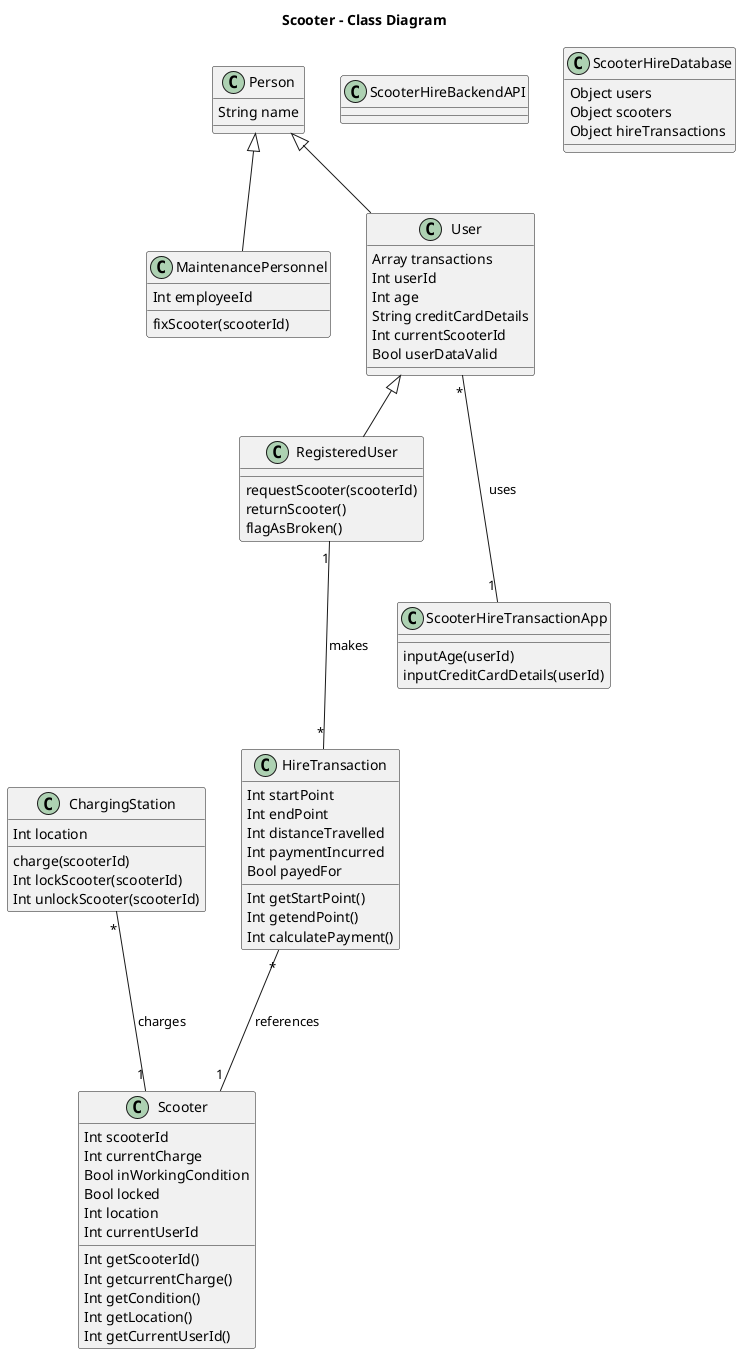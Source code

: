 ' To HireTransaction a scooter, a user must download the Electric Scooter HireTransaction app and register their details
' Only users 18 years and above can ride a scooter
' Scooters are rented from charging stations
' There are multiple charging stations in the city
' Only fully charged scooters can be rented
' A scooter must be returned to a charging station
' It takes 2 hours to fully charge a scooter from empty
' Payment is taken once the user has returned their scooter
' A scooter can be marked by a user as broken. This must remove the scooter from a list of available scooters and trigger maintenance personnel to repair the scooter
' The maximum range of a fully charged scooter is 32 km

' A UML Class diagram showing the system's classes, their attributes, methods and inter-relationships

@startuml
title Scooter - Class Diagram

class ChargingStation {
    Int location
    charge(scooterId)
    Int lockScooter(scooterId)
    Int unlockScooter(scooterId)
}

class Scooter {
    Int scooterId
    Int currentCharge
    Bool inWorkingCondition
    Bool locked
    Int location
    Int currentUserId

    Int getScooterId()
    Int getcurrentCharge()
    Int getCondition()
    Int getLocation()
    Int getCurrentUserId()

}

class Person {
    String name
}

class MaintenancePersonnel {
    Int employeeId
    fixScooter(scooterId)
}

class User {
    Array transactions
    Int userId
    Int age
    String creditCardDetails
    Int currentScooterId
    Bool userDataValid
    }

class RegisteredUser {
    requestScooter(scooterId)
    returnScooter()
    flagAsBroken()

}

class ScooterHireTransactionApp {
    inputAge(userId)
    inputCreditCardDetails(userId)
}

class HireTransaction {
    Int startPoint
    Int endPoint
    Int distanceTravelled
    Int paymentIncurred
    Bool payedFor

    Int getStartPoint()
    Int getendPoint()
    Int calculatePayment()
}

class ScooterHireBackendAPI {}

class ScooterHireDatabase {
    Object users
    Object scooters
    Object hireTransactions
}

Person <|-- User
Person <|-- MaintenancePersonnel
User <|-- RegisteredUser

RegisteredUser "1" --- "*" HireTransaction: makes
User "*" --- "1" ScooterHireTransactionApp: uses
HireTransaction "*" --- "1" Scooter: references
ChargingStation "*" --- "1" Scooter: charges

@enduml